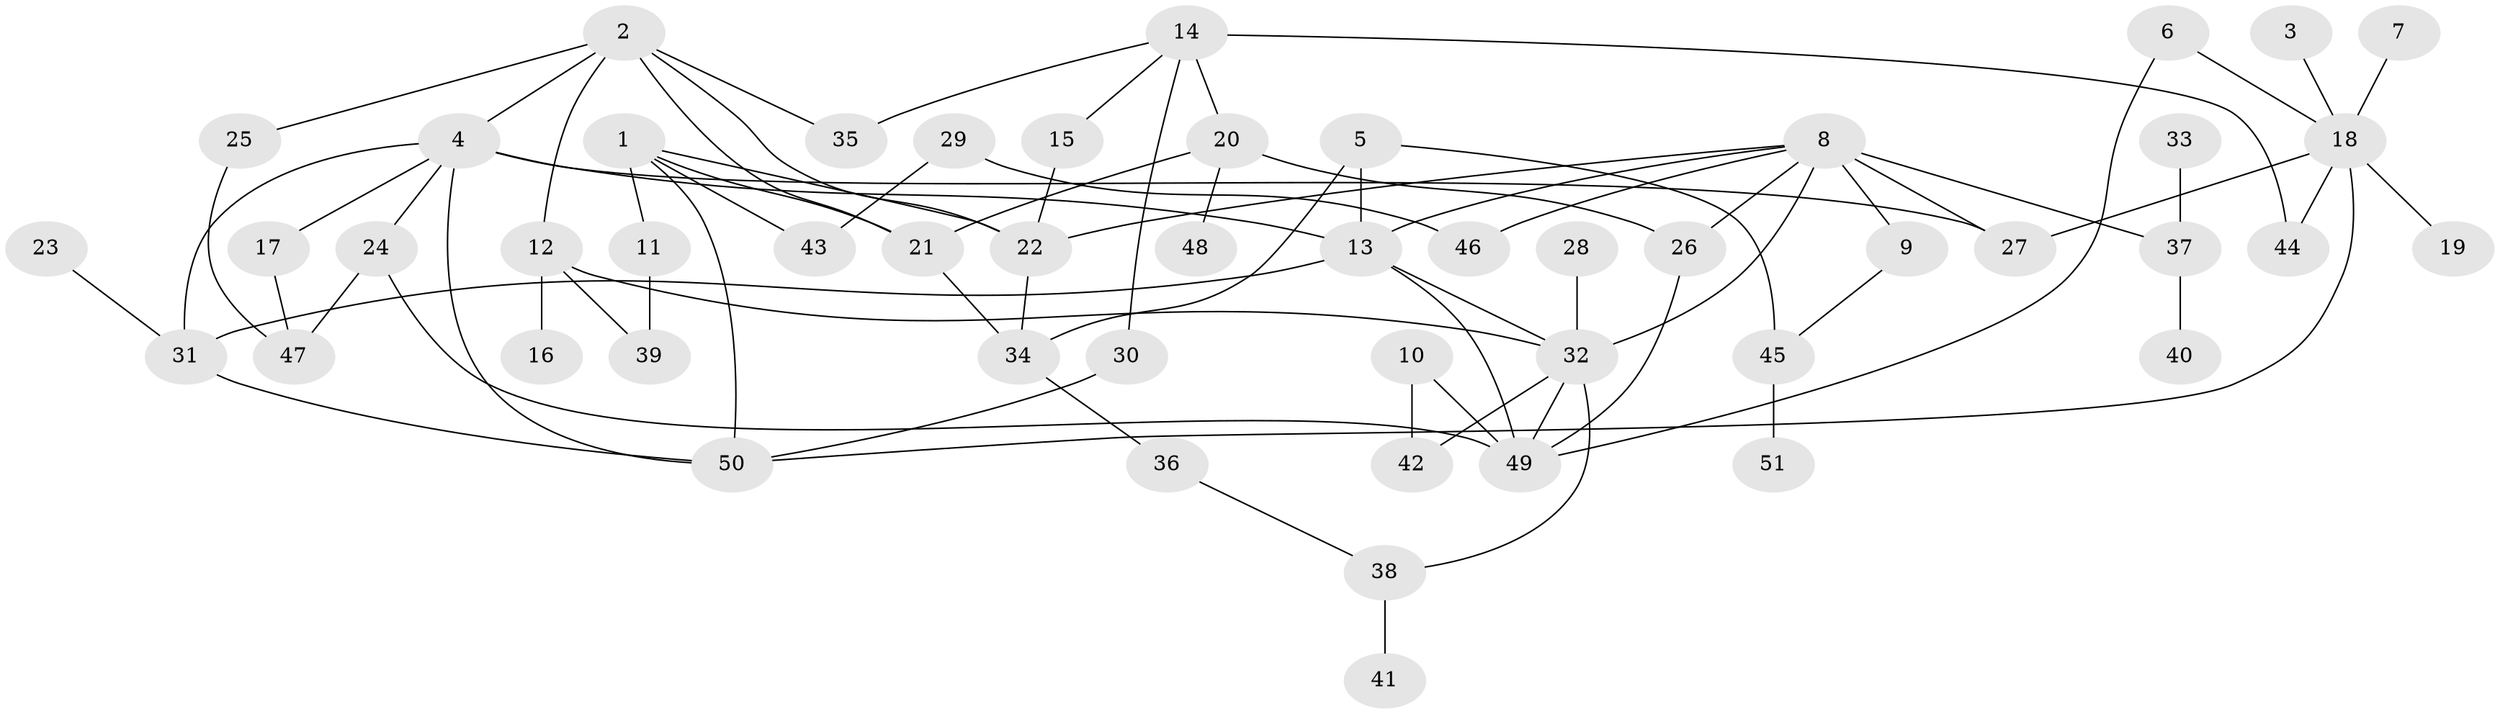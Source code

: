 // original degree distribution, {4: 0.0891089108910891, 5: 0.06930693069306931, 2: 0.3069306930693069, 6: 0.06930693069306931, 9: 0.019801980198019802, 1: 0.297029702970297, 3: 0.1485148514851485}
// Generated by graph-tools (version 1.1) at 2025/36/03/04/25 23:36:02]
// undirected, 51 vertices, 77 edges
graph export_dot {
  node [color=gray90,style=filled];
  1;
  2;
  3;
  4;
  5;
  6;
  7;
  8;
  9;
  10;
  11;
  12;
  13;
  14;
  15;
  16;
  17;
  18;
  19;
  20;
  21;
  22;
  23;
  24;
  25;
  26;
  27;
  28;
  29;
  30;
  31;
  32;
  33;
  34;
  35;
  36;
  37;
  38;
  39;
  40;
  41;
  42;
  43;
  44;
  45;
  46;
  47;
  48;
  49;
  50;
  51;
  1 -- 11 [weight=1.0];
  1 -- 21 [weight=1.0];
  1 -- 22 [weight=1.0];
  1 -- 43 [weight=1.0];
  1 -- 50 [weight=1.0];
  2 -- 4 [weight=1.0];
  2 -- 12 [weight=1.0];
  2 -- 21 [weight=1.0];
  2 -- 22 [weight=1.0];
  2 -- 25 [weight=1.0];
  2 -- 35 [weight=1.0];
  3 -- 18 [weight=1.0];
  4 -- 13 [weight=1.0];
  4 -- 17 [weight=1.0];
  4 -- 24 [weight=1.0];
  4 -- 27 [weight=1.0];
  4 -- 31 [weight=1.0];
  4 -- 50 [weight=1.0];
  5 -- 13 [weight=1.0];
  5 -- 34 [weight=1.0];
  5 -- 45 [weight=1.0];
  6 -- 18 [weight=2.0];
  6 -- 49 [weight=2.0];
  7 -- 18 [weight=1.0];
  8 -- 9 [weight=1.0];
  8 -- 13 [weight=1.0];
  8 -- 22 [weight=1.0];
  8 -- 26 [weight=1.0];
  8 -- 27 [weight=1.0];
  8 -- 32 [weight=2.0];
  8 -- 37 [weight=2.0];
  8 -- 46 [weight=1.0];
  9 -- 45 [weight=1.0];
  10 -- 42 [weight=1.0];
  10 -- 49 [weight=1.0];
  11 -- 39 [weight=1.0];
  12 -- 16 [weight=1.0];
  12 -- 32 [weight=1.0];
  12 -- 39 [weight=1.0];
  13 -- 31 [weight=1.0];
  13 -- 32 [weight=1.0];
  13 -- 49 [weight=1.0];
  14 -- 15 [weight=1.0];
  14 -- 20 [weight=2.0];
  14 -- 30 [weight=1.0];
  14 -- 35 [weight=1.0];
  14 -- 44 [weight=1.0];
  15 -- 22 [weight=2.0];
  17 -- 47 [weight=1.0];
  18 -- 19 [weight=1.0];
  18 -- 27 [weight=1.0];
  18 -- 44 [weight=1.0];
  18 -- 50 [weight=1.0];
  20 -- 21 [weight=1.0];
  20 -- 26 [weight=1.0];
  20 -- 48 [weight=1.0];
  21 -- 34 [weight=1.0];
  22 -- 34 [weight=1.0];
  23 -- 31 [weight=1.0];
  24 -- 47 [weight=1.0];
  24 -- 49 [weight=1.0];
  25 -- 47 [weight=1.0];
  26 -- 49 [weight=1.0];
  28 -- 32 [weight=1.0];
  29 -- 43 [weight=1.0];
  29 -- 46 [weight=1.0];
  30 -- 50 [weight=1.0];
  31 -- 50 [weight=1.0];
  32 -- 38 [weight=1.0];
  32 -- 42 [weight=1.0];
  32 -- 49 [weight=1.0];
  33 -- 37 [weight=1.0];
  34 -- 36 [weight=1.0];
  36 -- 38 [weight=1.0];
  37 -- 40 [weight=1.0];
  38 -- 41 [weight=1.0];
  45 -- 51 [weight=1.0];
}
